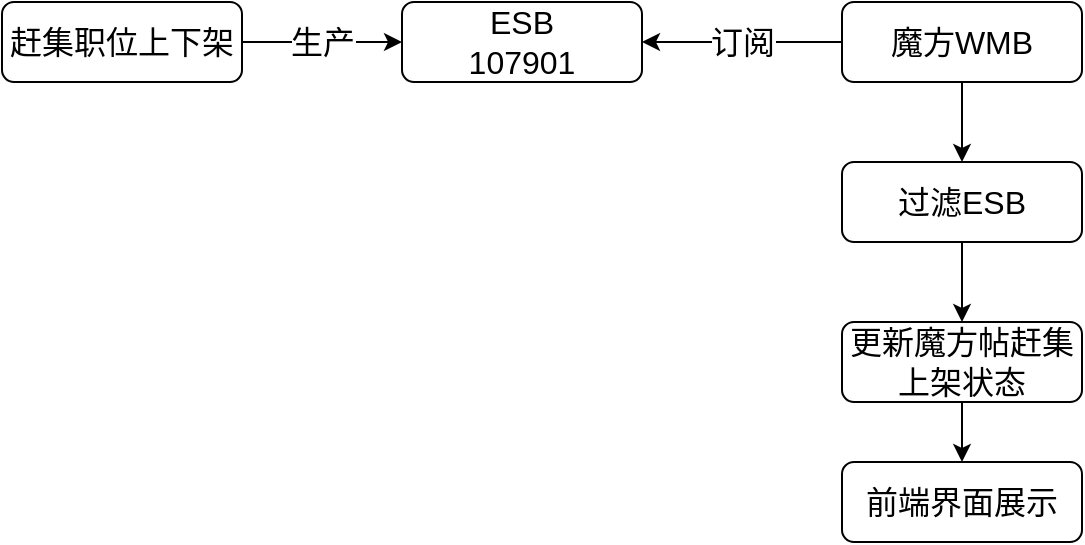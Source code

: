 <mxfile version="17.2.4" type="github">
  <diagram id="N4w1C6s4cShQyOBgK4-D" name="第 1 页">
    <mxGraphModel dx="1826" dy="794" grid="1" gridSize="10" guides="1" tooltips="1" connect="1" arrows="1" fold="1" page="0" pageScale="1" pageWidth="827" pageHeight="1169" math="0" shadow="0">
      <root>
        <mxCell id="0" />
        <mxCell id="1" parent="0" />
        <mxCell id="bAhhYVPiR5WQBnHNS7rl-3" value="" style="edgeStyle=orthogonalEdgeStyle;rounded=0;orthogonalLoop=1;jettySize=auto;html=1;fontSize=16;" edge="1" parent="1" source="bAhhYVPiR5WQBnHNS7rl-1" target="bAhhYVPiR5WQBnHNS7rl-2">
          <mxGeometry relative="1" as="geometry" />
        </mxCell>
        <mxCell id="bAhhYVPiR5WQBnHNS7rl-7" value="生产" style="edgeLabel;html=1;align=center;verticalAlign=middle;resizable=0;points=[];fontSize=16;" vertex="1" connectable="0" parent="bAhhYVPiR5WQBnHNS7rl-3">
          <mxGeometry x="-0.475" y="3" relative="1" as="geometry">
            <mxPoint x="19" y="3" as="offset" />
          </mxGeometry>
        </mxCell>
        <mxCell id="bAhhYVPiR5WQBnHNS7rl-1" value="赶集职位上下架" style="rounded=1;whiteSpace=wrap;html=1;fontSize=16;" vertex="1" parent="1">
          <mxGeometry x="-160" y="160" width="120" height="40" as="geometry" />
        </mxCell>
        <mxCell id="bAhhYVPiR5WQBnHNS7rl-2" value="ESB&lt;br&gt;107901" style="rounded=1;whiteSpace=wrap;html=1;fontSize=16;" vertex="1" parent="1">
          <mxGeometry x="40" y="160" width="120" height="40" as="geometry" />
        </mxCell>
        <mxCell id="bAhhYVPiR5WQBnHNS7rl-6" value="订阅" style="edgeStyle=orthogonalEdgeStyle;rounded=0;orthogonalLoop=1;jettySize=auto;html=1;entryX=1;entryY=0.5;entryDx=0;entryDy=0;fontSize=16;" edge="1" parent="1" source="bAhhYVPiR5WQBnHNS7rl-4" target="bAhhYVPiR5WQBnHNS7rl-2">
          <mxGeometry relative="1" as="geometry">
            <Array as="points">
              <mxPoint x="200" y="180" />
              <mxPoint x="200" y="180" />
            </Array>
            <mxPoint as="offset" />
          </mxGeometry>
        </mxCell>
        <mxCell id="bAhhYVPiR5WQBnHNS7rl-9" value="" style="edgeStyle=orthogonalEdgeStyle;rounded=0;orthogonalLoop=1;jettySize=auto;html=1;fontSize=16;" edge="1" parent="1" source="bAhhYVPiR5WQBnHNS7rl-4" target="bAhhYVPiR5WQBnHNS7rl-8">
          <mxGeometry relative="1" as="geometry" />
        </mxCell>
        <mxCell id="bAhhYVPiR5WQBnHNS7rl-4" value="魔方WMB" style="rounded=1;whiteSpace=wrap;html=1;fontSize=16;" vertex="1" parent="1">
          <mxGeometry x="260" y="160" width="120" height="40" as="geometry" />
        </mxCell>
        <mxCell id="bAhhYVPiR5WQBnHNS7rl-11" value="" style="edgeStyle=orthogonalEdgeStyle;rounded=0;orthogonalLoop=1;jettySize=auto;html=1;fontSize=16;" edge="1" parent="1" source="bAhhYVPiR5WQBnHNS7rl-8" target="bAhhYVPiR5WQBnHNS7rl-10">
          <mxGeometry relative="1" as="geometry" />
        </mxCell>
        <mxCell id="bAhhYVPiR5WQBnHNS7rl-8" value="过滤ESB" style="rounded=1;whiteSpace=wrap;html=1;fontSize=16;" vertex="1" parent="1">
          <mxGeometry x="260" y="240" width="120" height="40" as="geometry" />
        </mxCell>
        <mxCell id="bAhhYVPiR5WQBnHNS7rl-13" value="" style="edgeStyle=orthogonalEdgeStyle;rounded=0;orthogonalLoop=1;jettySize=auto;html=1;fontSize=16;" edge="1" parent="1" source="bAhhYVPiR5WQBnHNS7rl-10" target="bAhhYVPiR5WQBnHNS7rl-12">
          <mxGeometry relative="1" as="geometry" />
        </mxCell>
        <mxCell id="bAhhYVPiR5WQBnHNS7rl-10" value="更新魔方帖赶集上架状态" style="rounded=1;whiteSpace=wrap;html=1;fontSize=16;" vertex="1" parent="1">
          <mxGeometry x="260" y="320" width="120" height="40" as="geometry" />
        </mxCell>
        <mxCell id="bAhhYVPiR5WQBnHNS7rl-12" value="前端界面展示" style="rounded=1;whiteSpace=wrap;html=1;fontSize=16;" vertex="1" parent="1">
          <mxGeometry x="260" y="390" width="120" height="40" as="geometry" />
        </mxCell>
      </root>
    </mxGraphModel>
  </diagram>
</mxfile>
